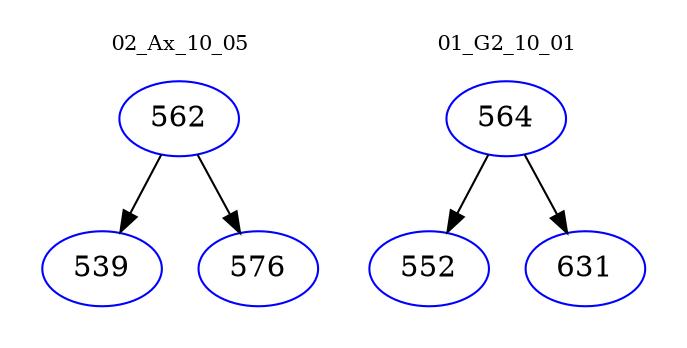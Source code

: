 digraph{
subgraph cluster_0 {
color = white
label = "02_Ax_10_05";
fontsize=10;
T0_562 [label="562", color="blue"]
T0_562 -> T0_539 [color="black"]
T0_539 [label="539", color="blue"]
T0_562 -> T0_576 [color="black"]
T0_576 [label="576", color="blue"]
}
subgraph cluster_1 {
color = white
label = "01_G2_10_01";
fontsize=10;
T1_564 [label="564", color="blue"]
T1_564 -> T1_552 [color="black"]
T1_552 [label="552", color="blue"]
T1_564 -> T1_631 [color="black"]
T1_631 [label="631", color="blue"]
}
}
